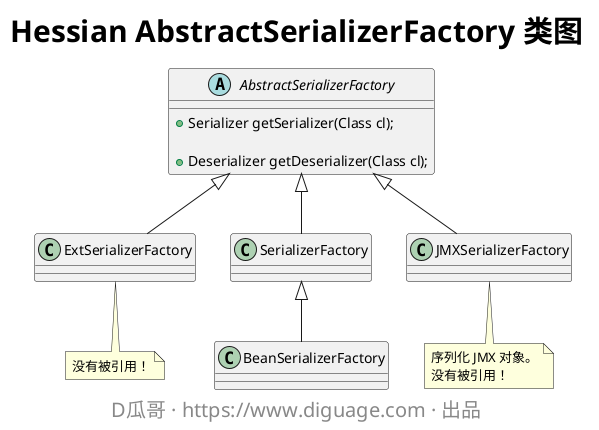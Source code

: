 @startuml
skinparam titleFontSize 30
title **Hessian AbstractSerializerFactory 类图**

abstract class AbstractSerializerFactory {
  + Serializer getSerializer(Class cl);

  + Deserializer getDeserializer(Class cl);
}

class ExtSerializerFactory extends AbstractSerializerFactory

note bottom of ExtSerializerFactory : 没有被引用！

class SerializerFactory extends AbstractSerializerFactory

class BeanSerializerFactory extends SerializerFactory

class JMXSerializerFactory extends AbstractSerializerFactory

note bottom of JMXSerializerFactory : 序列化 JMX 对象。\n没有被引用！

skinparam footerFontSize 20
footer D瓜哥 · https://www.diguage.com · 出品
@enduml
